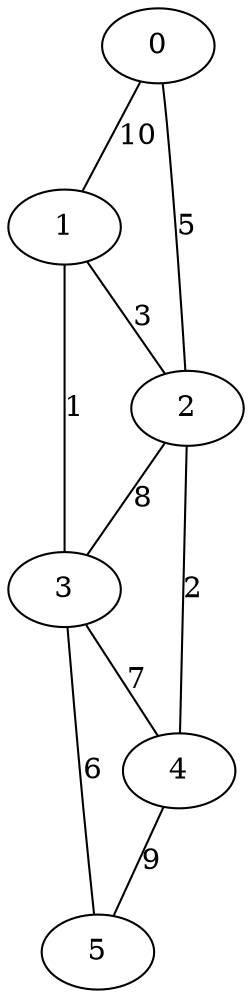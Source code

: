 graph G {
    0 -- 1 [label="10"];
    0 -- 2 [label="5"];
    1 -- 3 [label="1"];
    1 -- 2 [label="3"];
    2 -- 3 [label="8"];
    2 -- 4 [label="2"];
    3 -- 5 [label="6"];
    3 -- 4 [label="7"];
    4 -- 5 [label="9"];
}
